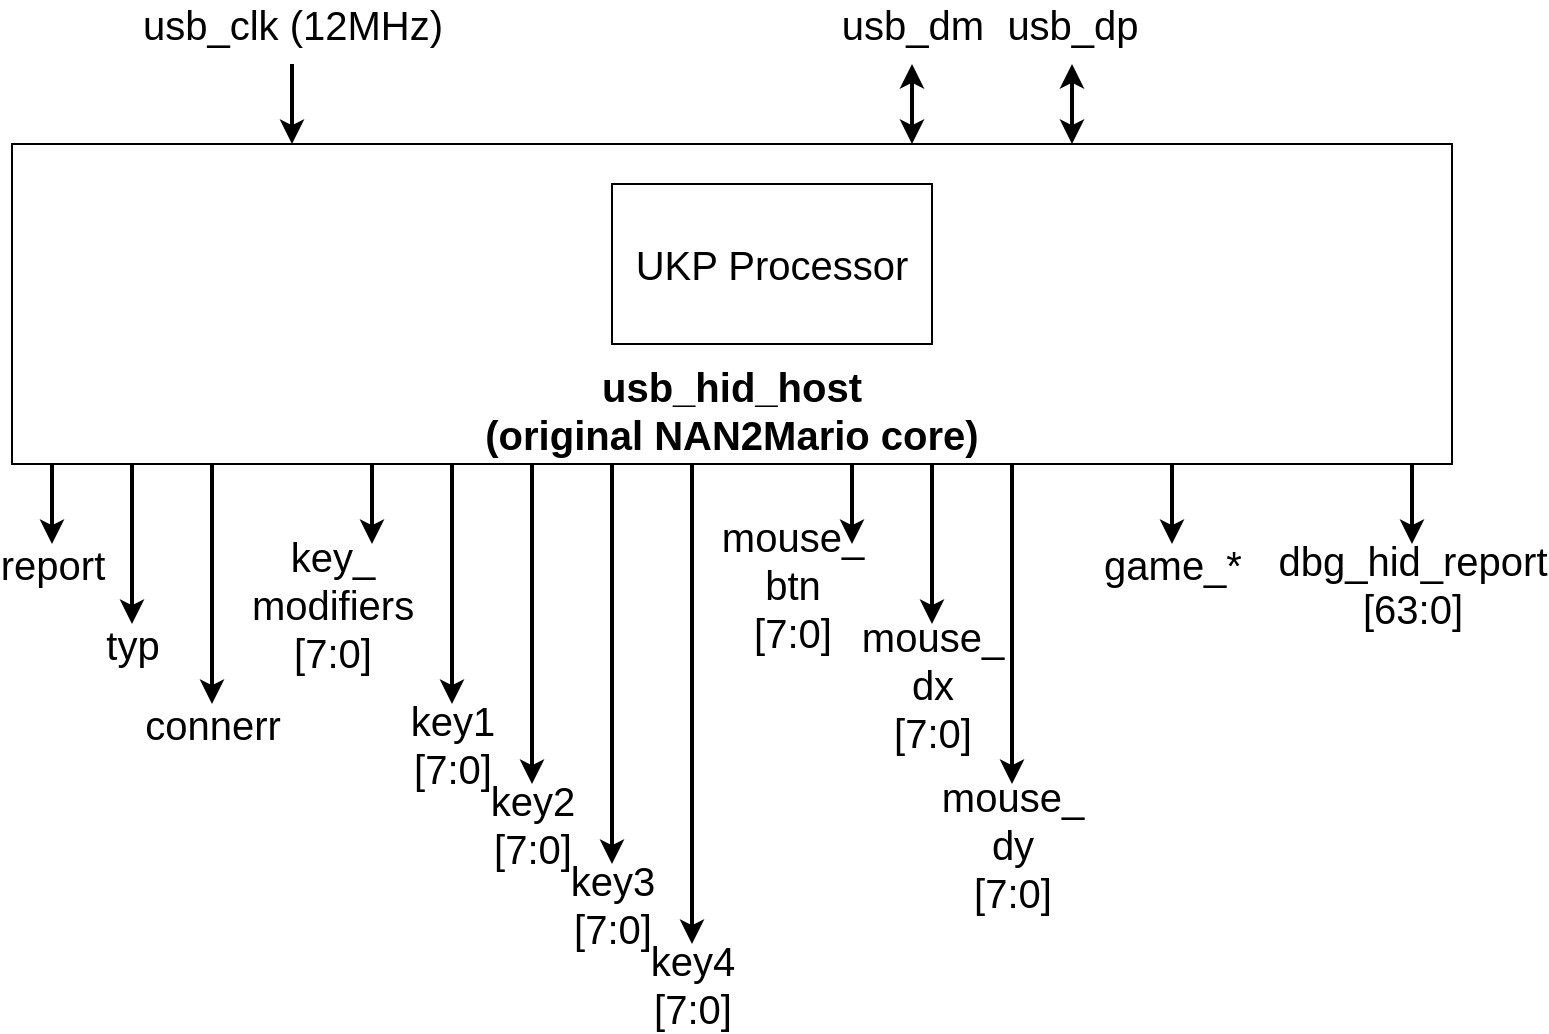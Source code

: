 <mxfile version="19.0.3" type="device"><diagram id="5NkZQ_tx13FMDtcMxB3b" name="Page-1"><mxGraphModel dx="1298" dy="801" grid="1" gridSize="10" guides="1" tooltips="1" connect="1" arrows="1" fold="1" page="1" pageScale="1" pageWidth="850" pageHeight="1100" math="0" shadow="0"><root><mxCell id="0"/><mxCell id="1" parent="0"/><mxCell id="Rotvaq9aNvbrEE-EBWkr-1" value="" style="rounded=0;whiteSpace=wrap;html=1;fontSize=20;strokeWidth=1;" vertex="1" parent="1"><mxGeometry x="80" y="240" width="40" height="40" as="geometry"/></mxCell><mxCell id="Rotvaq9aNvbrEE-EBWkr-2" value="report" style="endArrow=classic;html=1;rounded=0;fontSize=20;strokeWidth=2;fillColor=default;exitX=0.5;exitY=1;exitDx=0;exitDy=0;labelBackgroundColor=none;" edge="1" parent="1" source="Rotvaq9aNvbrEE-EBWkr-1"><mxGeometry x="1" y="10" width="50" height="50" relative="1" as="geometry"><mxPoint x="80" y="490" as="sourcePoint"/><mxPoint x="100" y="320" as="targetPoint"/><mxPoint x="-10" y="10" as="offset"/></mxGeometry></mxCell><mxCell id="Rotvaq9aNvbrEE-EBWkr-4" value="" style="rounded=0;whiteSpace=wrap;html=1;fontSize=20;strokeWidth=1;" vertex="1" parent="1"><mxGeometry x="120" y="240" width="40" height="40" as="geometry"/></mxCell><mxCell id="Rotvaq9aNvbrEE-EBWkr-5" value="typ" style="endArrow=classic;html=1;rounded=0;fontSize=20;strokeWidth=2;fillColor=default;exitX=0.5;exitY=1;exitDx=0;exitDy=0;labelBackgroundColor=none;" edge="1" parent="1" source="Rotvaq9aNvbrEE-EBWkr-4"><mxGeometry x="1" y="10" width="50" height="50" relative="1" as="geometry"><mxPoint x="120" y="490" as="sourcePoint"/><mxPoint x="140" y="360" as="targetPoint"/><mxPoint x="-10" y="10" as="offset"/></mxGeometry></mxCell><mxCell id="Rotvaq9aNvbrEE-EBWkr-7" value="" style="rounded=0;whiteSpace=wrap;html=1;fontSize=20;strokeWidth=1;" vertex="1" parent="1"><mxGeometry x="160" y="240" width="40" height="40" as="geometry"/></mxCell><mxCell id="Rotvaq9aNvbrEE-EBWkr-8" value="connerr" style="endArrow=classic;html=1;rounded=0;fontSize=20;strokeWidth=2;fillColor=default;exitX=0.5;exitY=1;exitDx=0;exitDy=0;labelBackgroundColor=none;" edge="1" parent="1" source="Rotvaq9aNvbrEE-EBWkr-7"><mxGeometry x="1" y="10" width="50" height="50" relative="1" as="geometry"><mxPoint x="160" y="490" as="sourcePoint"/><mxPoint x="180" y="400" as="targetPoint"/><mxPoint x="-10" y="10" as="offset"/></mxGeometry></mxCell><mxCell id="Rotvaq9aNvbrEE-EBWkr-10" value="" style="rounded=0;whiteSpace=wrap;html=1;fontSize=20;strokeWidth=1;" vertex="1" parent="1"><mxGeometry x="240" y="240" width="40" height="40" as="geometry"/></mxCell><mxCell id="Rotvaq9aNvbrEE-EBWkr-11" value="key_&lt;br&gt;modifiers&lt;br&gt;[7:0]" style="endArrow=classic;html=1;rounded=0;fontSize=20;strokeWidth=2;fillColor=default;exitX=0.5;exitY=1;exitDx=0;exitDy=0;labelBackgroundColor=none;" edge="1" parent="1" source="Rotvaq9aNvbrEE-EBWkr-10"><mxGeometry x="1" y="-36" width="50" height="50" relative="1" as="geometry"><mxPoint x="240" y="490" as="sourcePoint"/><mxPoint x="260" y="320" as="targetPoint"/><mxPoint x="16" y="30" as="offset"/></mxGeometry></mxCell><mxCell id="Rotvaq9aNvbrEE-EBWkr-12" value="" style="rounded=0;whiteSpace=wrap;html=1;fontSize=20;strokeWidth=1;" vertex="1" parent="1"><mxGeometry x="200" y="240" width="40" height="40" as="geometry"/></mxCell><mxCell id="Rotvaq9aNvbrEE-EBWkr-15" value="" style="rounded=0;whiteSpace=wrap;html=1;fontSize=20;strokeWidth=1;" vertex="1" parent="1"><mxGeometry x="280" y="240" width="40" height="40" as="geometry"/></mxCell><mxCell id="Rotvaq9aNvbrEE-EBWkr-16" value="key1&lt;br&gt;[7:0]" style="endArrow=classic;html=1;rounded=0;fontSize=20;strokeWidth=2;fillColor=default;exitX=0.5;exitY=1;exitDx=0;exitDy=0;labelBackgroundColor=none;" edge="1" parent="1" source="Rotvaq9aNvbrEE-EBWkr-15"><mxGeometry x="1" y="20" width="50" height="50" relative="1" as="geometry"><mxPoint x="280" y="490" as="sourcePoint"/><mxPoint x="300" y="400" as="targetPoint"/><mxPoint x="-20" y="20" as="offset"/></mxGeometry></mxCell><mxCell id="Rotvaq9aNvbrEE-EBWkr-19" value="" style="rounded=0;whiteSpace=wrap;html=1;fontSize=20;strokeWidth=1;" vertex="1" parent="1"><mxGeometry x="320" y="240" width="40" height="40" as="geometry"/></mxCell><mxCell id="Rotvaq9aNvbrEE-EBWkr-20" value="key2&lt;br&gt;[7:0]" style="endArrow=classic;html=1;rounded=0;fontSize=20;strokeWidth=2;fillColor=default;exitX=0.5;exitY=1;exitDx=0;exitDy=0;labelBackgroundColor=none;" edge="1" parent="1" source="Rotvaq9aNvbrEE-EBWkr-19"><mxGeometry x="1" y="20" width="50" height="50" relative="1" as="geometry"><mxPoint x="320" y="490" as="sourcePoint"/><mxPoint x="340" y="440" as="targetPoint"/><mxPoint x="-20" y="20" as="offset"/></mxGeometry></mxCell><mxCell id="Rotvaq9aNvbrEE-EBWkr-22" value="" style="rounded=0;whiteSpace=wrap;html=1;fontSize=20;strokeWidth=1;" vertex="1" parent="1"><mxGeometry x="360" y="240" width="40" height="40" as="geometry"/></mxCell><mxCell id="Rotvaq9aNvbrEE-EBWkr-23" value="key3&lt;br&gt;[7:0]" style="endArrow=classic;html=1;rounded=0;fontSize=20;strokeWidth=2;fillColor=default;exitX=0.5;exitY=1;exitDx=0;exitDy=0;labelBackgroundColor=none;" edge="1" parent="1" source="Rotvaq9aNvbrEE-EBWkr-22"><mxGeometry x="1" y="20" width="50" height="50" relative="1" as="geometry"><mxPoint x="360" y="490" as="sourcePoint"/><mxPoint x="380" y="480" as="targetPoint"/><mxPoint x="-20" y="20" as="offset"/></mxGeometry></mxCell><mxCell id="Rotvaq9aNvbrEE-EBWkr-25" value="" style="rounded=0;whiteSpace=wrap;html=1;fontSize=20;strokeWidth=1;" vertex="1" parent="1"><mxGeometry x="400" y="240" width="40" height="40" as="geometry"/></mxCell><mxCell id="Rotvaq9aNvbrEE-EBWkr-26" value="key4&lt;br&gt;[7:0]" style="endArrow=classic;html=1;rounded=0;fontSize=20;strokeWidth=2;fillColor=default;exitX=0.5;exitY=1;exitDx=0;exitDy=0;labelBackgroundColor=none;" edge="1" parent="1" source="Rotvaq9aNvbrEE-EBWkr-25"><mxGeometry x="1" y="20" width="50" height="50" relative="1" as="geometry"><mxPoint x="400" y="490" as="sourcePoint"/><mxPoint x="420" y="520" as="targetPoint"/><mxPoint x="-20" y="20" as="offset"/></mxGeometry></mxCell><mxCell id="Rotvaq9aNvbrEE-EBWkr-27" value="" style="rounded=0;whiteSpace=wrap;html=1;fontSize=20;strokeWidth=1;" vertex="1" parent="1"><mxGeometry x="440" y="240" width="40" height="40" as="geometry"/></mxCell><mxCell id="Rotvaq9aNvbrEE-EBWkr-29" value="" style="rounded=0;whiteSpace=wrap;html=1;fontSize=20;strokeWidth=1;" vertex="1" parent="1"><mxGeometry x="480" y="240" width="40" height="40" as="geometry"/></mxCell><mxCell id="Rotvaq9aNvbrEE-EBWkr-30" value="mouse_&lt;br&gt;btn&lt;br&gt;[7:0]" style="endArrow=classic;html=1;rounded=0;fontSize=20;strokeWidth=2;fillColor=default;exitX=0.5;exitY=1;exitDx=0;exitDy=0;labelBackgroundColor=none;" edge="1" parent="1" source="Rotvaq9aNvbrEE-EBWkr-29"><mxGeometry x="1" y="-36" width="50" height="50" relative="1" as="geometry"><mxPoint x="480" y="490" as="sourcePoint"/><mxPoint x="500" y="320" as="targetPoint"/><mxPoint x="6" y="20" as="offset"/></mxGeometry></mxCell><mxCell id="Rotvaq9aNvbrEE-EBWkr-32" value="" style="rounded=0;whiteSpace=wrap;html=1;fontSize=20;strokeWidth=1;" vertex="1" parent="1"><mxGeometry x="520" y="240" width="40" height="40" as="geometry"/></mxCell><mxCell id="Rotvaq9aNvbrEE-EBWkr-33" value="mouse_&lt;br&gt;dx&lt;br&gt;[7:0]" style="endArrow=classic;html=1;rounded=0;fontSize=20;strokeWidth=2;fillColor=default;exitX=0.5;exitY=1;exitDx=0;exitDy=0;labelBackgroundColor=none;" edge="1" parent="1" source="Rotvaq9aNvbrEE-EBWkr-32"><mxGeometry x="1" y="30" width="50" height="50" relative="1" as="geometry"><mxPoint x="520" y="490" as="sourcePoint"/><mxPoint x="540" y="360" as="targetPoint"/><mxPoint x="-30" y="30" as="offset"/></mxGeometry></mxCell><mxCell id="Rotvaq9aNvbrEE-EBWkr-35" value="" style="rounded=0;whiteSpace=wrap;html=1;fontSize=20;strokeWidth=1;" vertex="1" parent="1"><mxGeometry x="560" y="240" width="40" height="40" as="geometry"/></mxCell><mxCell id="Rotvaq9aNvbrEE-EBWkr-36" value="mouse_&lt;br&gt;dy&lt;br&gt;[7:0]" style="endArrow=classic;html=1;rounded=0;fontSize=20;strokeWidth=2;fillColor=default;exitX=0.5;exitY=1;exitDx=0;exitDy=0;labelBackgroundColor=none;" edge="1" parent="1" source="Rotvaq9aNvbrEE-EBWkr-35"><mxGeometry x="1" y="30" width="50" height="50" relative="1" as="geometry"><mxPoint x="560" y="490" as="sourcePoint"/><mxPoint x="580" y="440" as="targetPoint"/><mxPoint x="-30" y="30" as="offset"/></mxGeometry></mxCell><mxCell id="Rotvaq9aNvbrEE-EBWkr-37" value="" style="rounded=0;whiteSpace=wrap;html=1;fontSize=20;strokeWidth=1;" vertex="1" parent="1"><mxGeometry x="600" y="240" width="40" height="40" as="geometry"/></mxCell><mxCell id="Rotvaq9aNvbrEE-EBWkr-38" value="" style="rounded=0;whiteSpace=wrap;html=1;fontSize=20;strokeWidth=1;" vertex="1" parent="1"><mxGeometry x="640" y="240" width="40" height="40" as="geometry"/></mxCell><mxCell id="Rotvaq9aNvbrEE-EBWkr-39" value="game_*" style="endArrow=classic;html=1;rounded=0;fontSize=20;strokeWidth=2;fillColor=default;exitX=0.5;exitY=1;exitDx=0;exitDy=0;labelBackgroundColor=none;" edge="1" parent="1" source="Rotvaq9aNvbrEE-EBWkr-38"><mxGeometry x="1" y="10" width="50" height="50" relative="1" as="geometry"><mxPoint x="640" y="490" as="sourcePoint"/><mxPoint x="660" y="320" as="targetPoint"/><mxPoint x="-10" y="10" as="offset"/></mxGeometry></mxCell><mxCell id="Rotvaq9aNvbrEE-EBWkr-40" value="" style="rounded=0;whiteSpace=wrap;html=1;fontSize=20;strokeWidth=1;" vertex="1" parent="1"><mxGeometry x="680" y="240" width="40" height="40" as="geometry"/></mxCell><mxCell id="Rotvaq9aNvbrEE-EBWkr-41" value="" style="rounded=0;whiteSpace=wrap;html=1;fontSize=20;strokeWidth=1;" vertex="1" parent="1"><mxGeometry x="760" y="240" width="40" height="40" as="geometry"/></mxCell><mxCell id="Rotvaq9aNvbrEE-EBWkr-42" value="dbg_hid_report&lt;br&gt;[63:0]" style="endArrow=classic;html=1;rounded=0;fontSize=20;strokeWidth=2;fillColor=default;exitX=0.5;exitY=1;exitDx=0;exitDy=0;labelBackgroundColor=none;" edge="1" parent="1" source="Rotvaq9aNvbrEE-EBWkr-41"><mxGeometry x="1" y="20" width="50" height="50" relative="1" as="geometry"><mxPoint x="760" y="490" as="sourcePoint"/><mxPoint x="780" y="320" as="targetPoint"/><mxPoint x="-20" y="20" as="offset"/></mxGeometry></mxCell><mxCell id="Rotvaq9aNvbrEE-EBWkr-43" value="" style="rounded=0;whiteSpace=wrap;html=1;fontSize=20;strokeWidth=1;" vertex="1" parent="1"><mxGeometry x="720" y="240" width="40" height="40" as="geometry"/></mxCell><mxCell id="Rotvaq9aNvbrEE-EBWkr-45" value="" style="rounded=0;whiteSpace=wrap;html=1;fontSize=20;strokeWidth=1;" vertex="1" parent="1"><mxGeometry x="510" y="120" width="40" height="40" as="geometry"/></mxCell><mxCell id="Rotvaq9aNvbrEE-EBWkr-46" value="usb_dm" style="endArrow=classic;startArrow=classic;html=1;rounded=0;labelBackgroundColor=none;fontSize=20;strokeWidth=2;fillColor=default;exitX=0.5;exitY=0;exitDx=0;exitDy=0;" edge="1" parent="1" source="Rotvaq9aNvbrEE-EBWkr-45"><mxGeometry x="1" y="20" width="50" height="50" relative="1" as="geometry"><mxPoint x="510" y="100" as="sourcePoint"/><mxPoint x="530" y="80" as="targetPoint"/><mxPoint x="20" y="-20" as="offset"/></mxGeometry></mxCell><mxCell id="Rotvaq9aNvbrEE-EBWkr-47" value="" style="rounded=0;whiteSpace=wrap;html=1;fontSize=20;strokeWidth=1;" vertex="1" parent="1"><mxGeometry x="590" y="120" width="40" height="40" as="geometry"/></mxCell><mxCell id="Rotvaq9aNvbrEE-EBWkr-48" value="usb_dp" style="endArrow=classic;startArrow=classic;html=1;rounded=0;labelBackgroundColor=none;fontSize=20;strokeWidth=2;fillColor=default;exitX=0.5;exitY=0;exitDx=0;exitDy=0;" edge="1" parent="1" source="Rotvaq9aNvbrEE-EBWkr-47"><mxGeometry x="1" y="20" width="50" height="50" relative="1" as="geometry"><mxPoint x="590" y="100" as="sourcePoint"/><mxPoint x="610" y="80" as="targetPoint"/><mxPoint x="20" y="-20" as="offset"/></mxGeometry></mxCell><mxCell id="Rotvaq9aNvbrEE-EBWkr-50" value="" style="rounded=0;whiteSpace=wrap;html=1;fontSize=20;strokeWidth=1;" vertex="1" parent="1"><mxGeometry x="200" y="120" width="40" height="40" as="geometry"/></mxCell><mxCell id="Rotvaq9aNvbrEE-EBWkr-51" value="usb_clk (12MHz)" style="endArrow=classic;html=1;rounded=0;labelBackgroundColor=none;fontSize=20;strokeWidth=2;fillColor=default;entryX=0.5;entryY=0;entryDx=0;entryDy=0;" edge="1" parent="1" target="Rotvaq9aNvbrEE-EBWkr-50"><mxGeometry x="-1" y="-20" width="50" height="50" relative="1" as="geometry"><mxPoint x="220" y="80" as="sourcePoint"/><mxPoint x="260" y="20" as="targetPoint"/><mxPoint x="20" y="-20" as="offset"/></mxGeometry></mxCell><mxCell id="Rotvaq9aNvbrEE-EBWkr-52" value="usb_hid_host&lt;br&gt;(original NAN2Mario core)&lt;br&gt;" style="rounded=0;whiteSpace=wrap;html=1;fontSize=20;strokeWidth=1;fontStyle=1;verticalAlign=bottom;" vertex="1" parent="1"><mxGeometry x="80" y="120" width="720" height="160" as="geometry"/></mxCell><mxCell id="Rotvaq9aNvbrEE-EBWkr-53" value="UKP Processor" style="rounded=0;whiteSpace=wrap;html=1;fontSize=20;strokeWidth=1;" vertex="1" parent="1"><mxGeometry x="380" y="140" width="160" height="80" as="geometry"/></mxCell></root></mxGraphModel></diagram></mxfile>